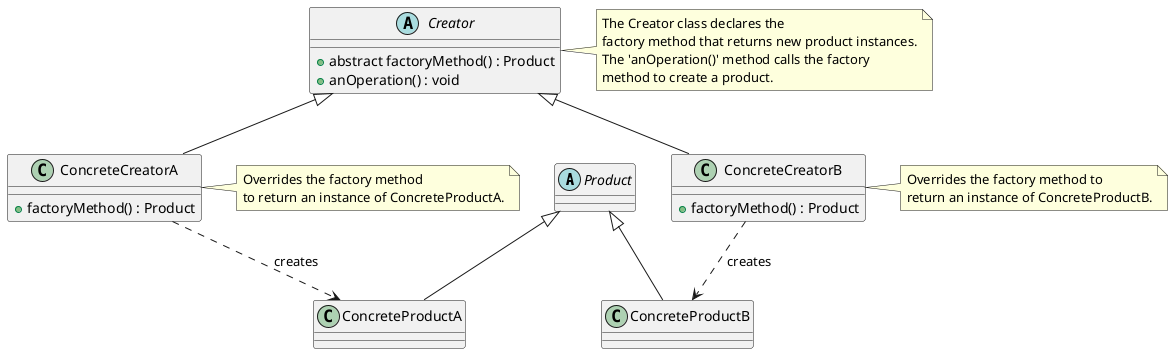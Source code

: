 @startuml FactoryMethodPatternClassDiagram

' Abstract Product
abstract class Product {
}

' Concrete Products
class ConcreteProductA extends Product {
}

class ConcreteProductB extends Product {
}

' Creator Interface or Abstract Class
abstract class Creator {
  +abstract factoryMethod() : Product
  +anOperation() : void
}

' Concrete Creators
class ConcreteCreatorA extends Creator {
  +factoryMethod() : Product
}

class ConcreteCreatorB extends Creator {
  +factoryMethod() : Product
}

ConcreteCreatorA ..> ConcreteProductA : creates
ConcreteCreatorB ..> ConcreteProductB : creates

note right of Creator
  The Creator class declares the 
  factory method that returns new product instances.
  The 'anOperation()' method calls the factory 
  method to create a product.
end note

note right of ConcreteCreatorA
  Overrides the factory method 
  to return an instance of ConcreteProductA.
end note

note right of ConcreteCreatorB
  Overrides the factory method to 
  return an instance of ConcreteProductB.
end note

@enduml
